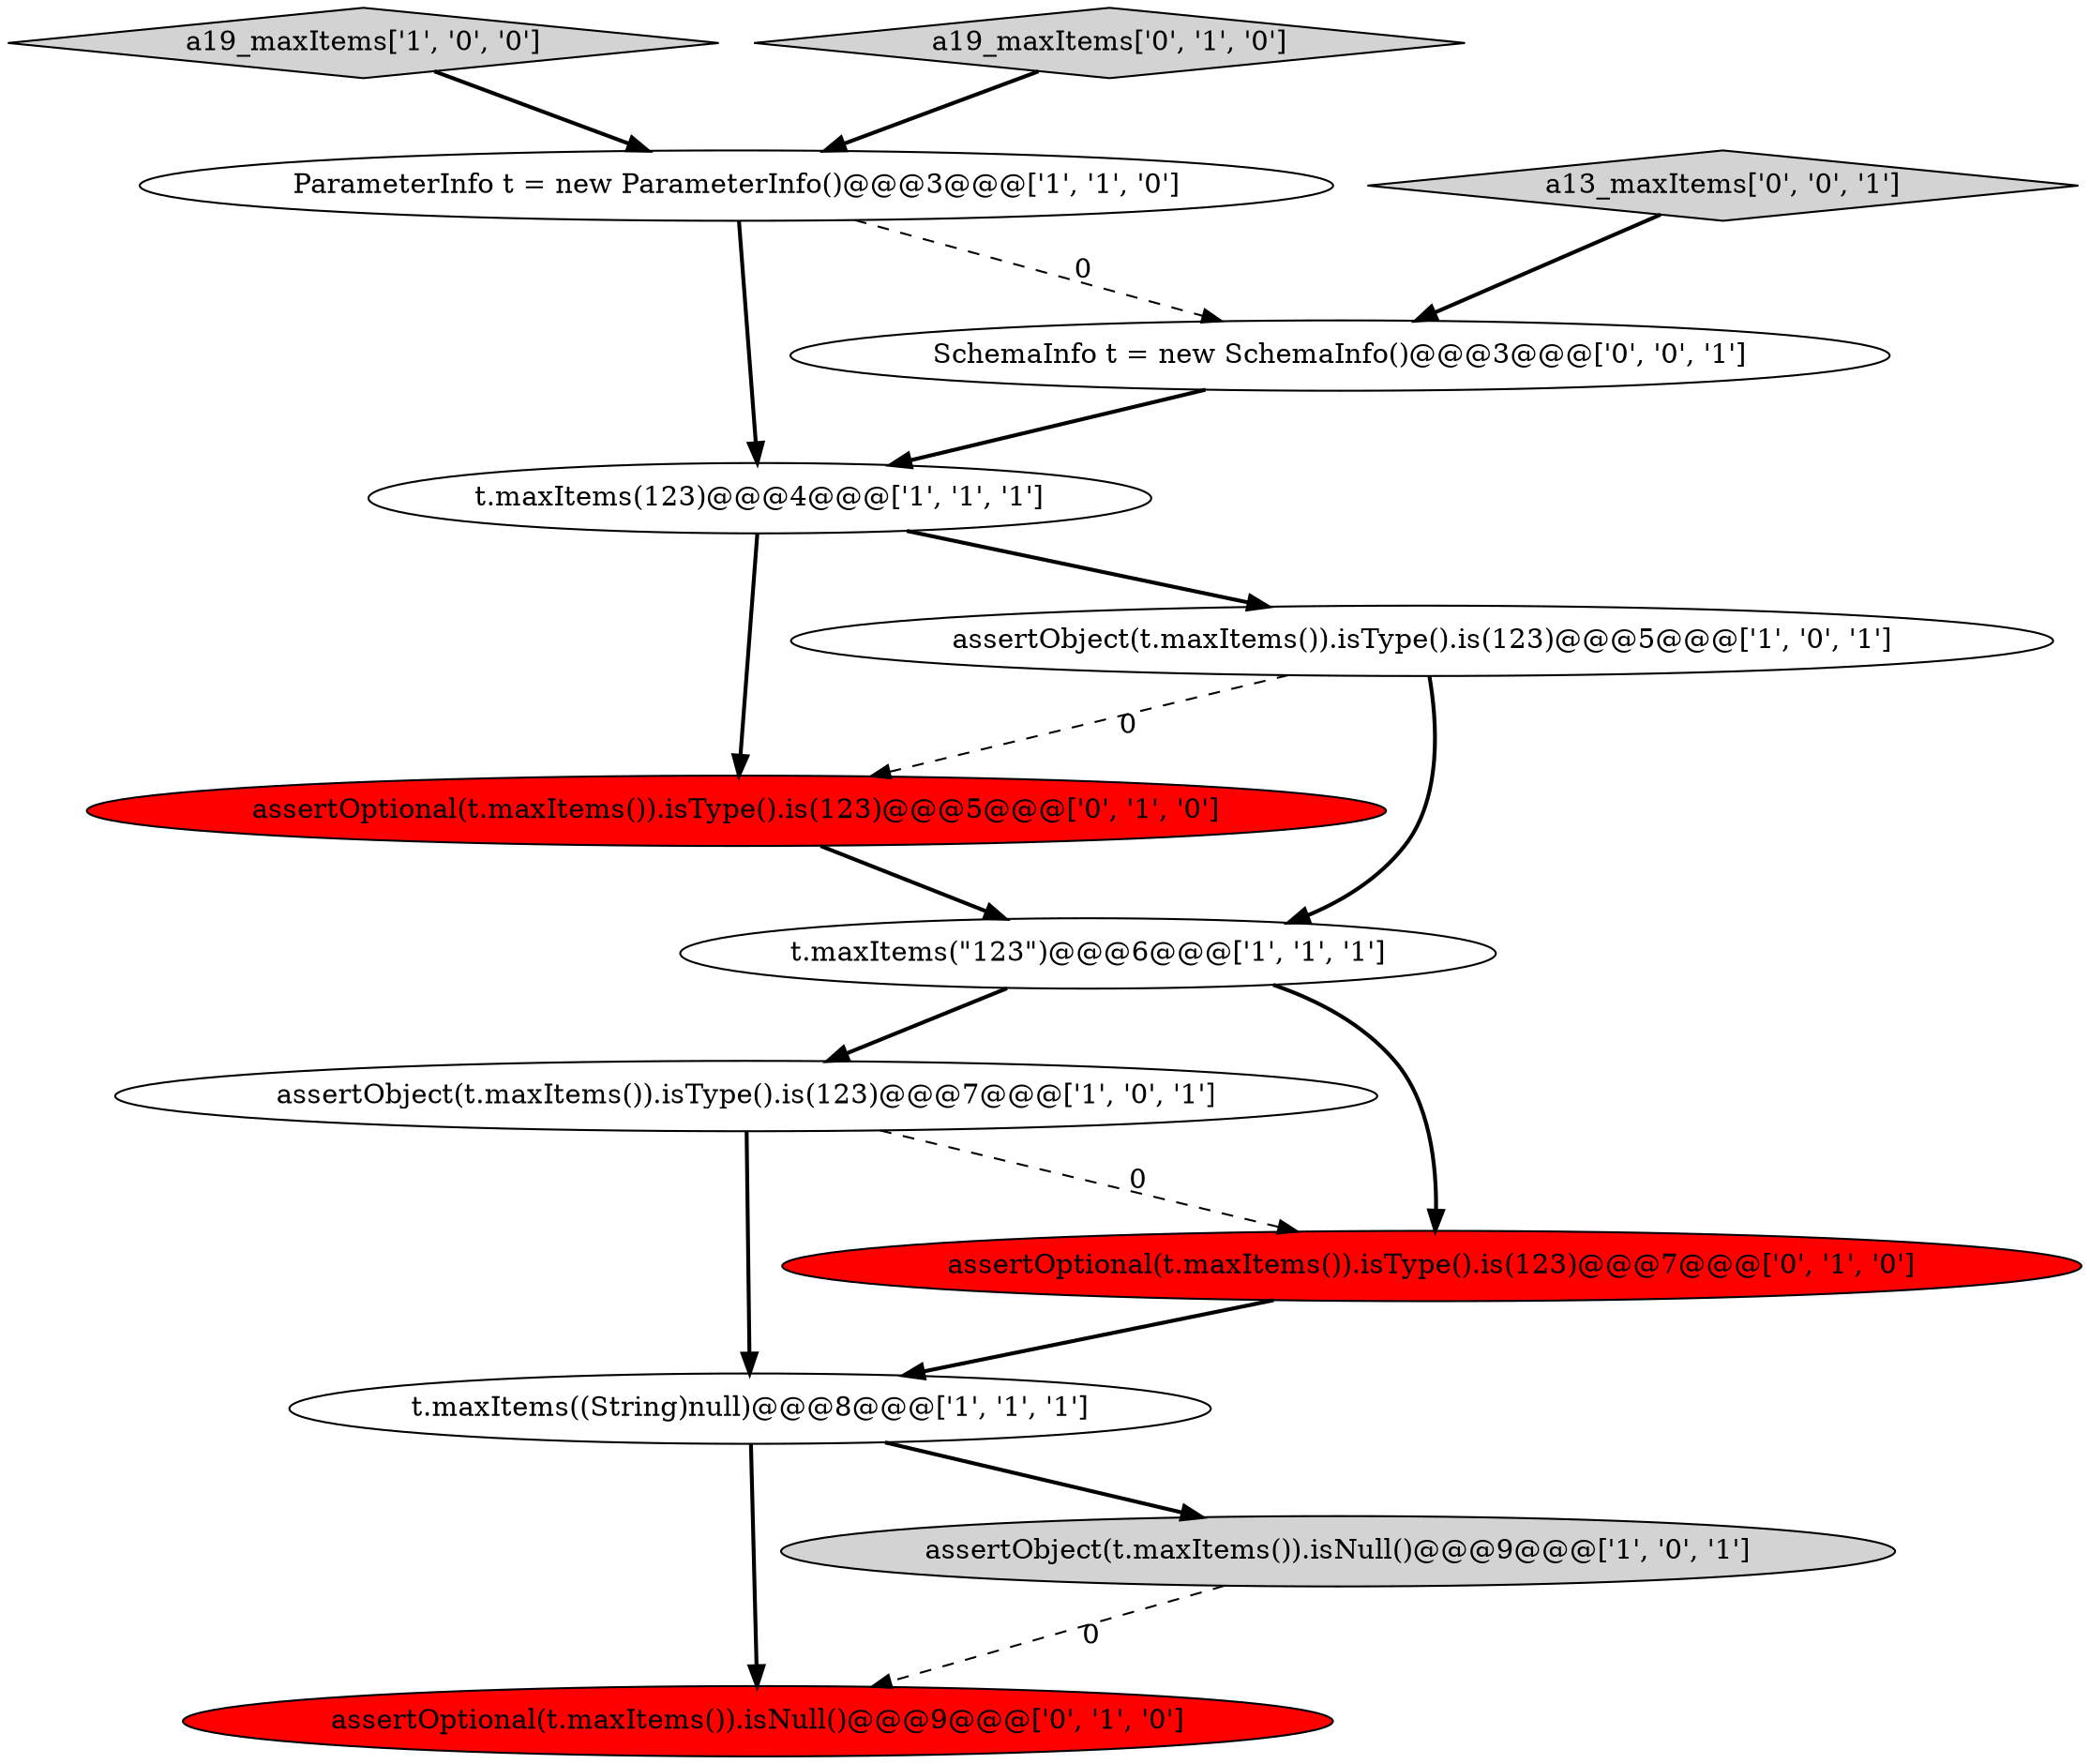 digraph {
4 [style = filled, label = "a19_maxItems['1', '0', '0']", fillcolor = lightgray, shape = diamond image = "AAA0AAABBB1BBB"];
10 [style = filled, label = "assertOptional(t.maxItems()).isNull()@@@9@@@['0', '1', '0']", fillcolor = red, shape = ellipse image = "AAA1AAABBB2BBB"];
0 [style = filled, label = "assertObject(t.maxItems()).isType().is(123)@@@7@@@['1', '0', '1']", fillcolor = white, shape = ellipse image = "AAA0AAABBB1BBB"];
8 [style = filled, label = "assertOptional(t.maxItems()).isType().is(123)@@@7@@@['0', '1', '0']", fillcolor = red, shape = ellipse image = "AAA1AAABBB2BBB"];
7 [style = filled, label = "t.maxItems(123)@@@4@@@['1', '1', '1']", fillcolor = white, shape = ellipse image = "AAA0AAABBB1BBB"];
2 [style = filled, label = "t.maxItems((String)null)@@@8@@@['1', '1', '1']", fillcolor = white, shape = ellipse image = "AAA0AAABBB1BBB"];
9 [style = filled, label = "assertOptional(t.maxItems()).isType().is(123)@@@5@@@['0', '1', '0']", fillcolor = red, shape = ellipse image = "AAA1AAABBB2BBB"];
6 [style = filled, label = "ParameterInfo t = new ParameterInfo()@@@3@@@['1', '1', '0']", fillcolor = white, shape = ellipse image = "AAA0AAABBB1BBB"];
12 [style = filled, label = "a13_maxItems['0', '0', '1']", fillcolor = lightgray, shape = diamond image = "AAA0AAABBB3BBB"];
5 [style = filled, label = "assertObject(t.maxItems()).isNull()@@@9@@@['1', '0', '1']", fillcolor = lightgray, shape = ellipse image = "AAA0AAABBB1BBB"];
1 [style = filled, label = "t.maxItems(\"123\")@@@6@@@['1', '1', '1']", fillcolor = white, shape = ellipse image = "AAA0AAABBB1BBB"];
13 [style = filled, label = "SchemaInfo t = new SchemaInfo()@@@3@@@['0', '0', '1']", fillcolor = white, shape = ellipse image = "AAA0AAABBB3BBB"];
3 [style = filled, label = "assertObject(t.maxItems()).isType().is(123)@@@5@@@['1', '0', '1']", fillcolor = white, shape = ellipse image = "AAA0AAABBB1BBB"];
11 [style = filled, label = "a19_maxItems['0', '1', '0']", fillcolor = lightgray, shape = diamond image = "AAA0AAABBB2BBB"];
7->9 [style = bold, label=""];
12->13 [style = bold, label=""];
0->8 [style = dashed, label="0"];
2->5 [style = bold, label=""];
1->0 [style = bold, label=""];
1->8 [style = bold, label=""];
6->13 [style = dashed, label="0"];
6->7 [style = bold, label=""];
3->1 [style = bold, label=""];
9->1 [style = bold, label=""];
8->2 [style = bold, label=""];
2->10 [style = bold, label=""];
4->6 [style = bold, label=""];
13->7 [style = bold, label=""];
3->9 [style = dashed, label="0"];
5->10 [style = dashed, label="0"];
7->3 [style = bold, label=""];
11->6 [style = bold, label=""];
0->2 [style = bold, label=""];
}
